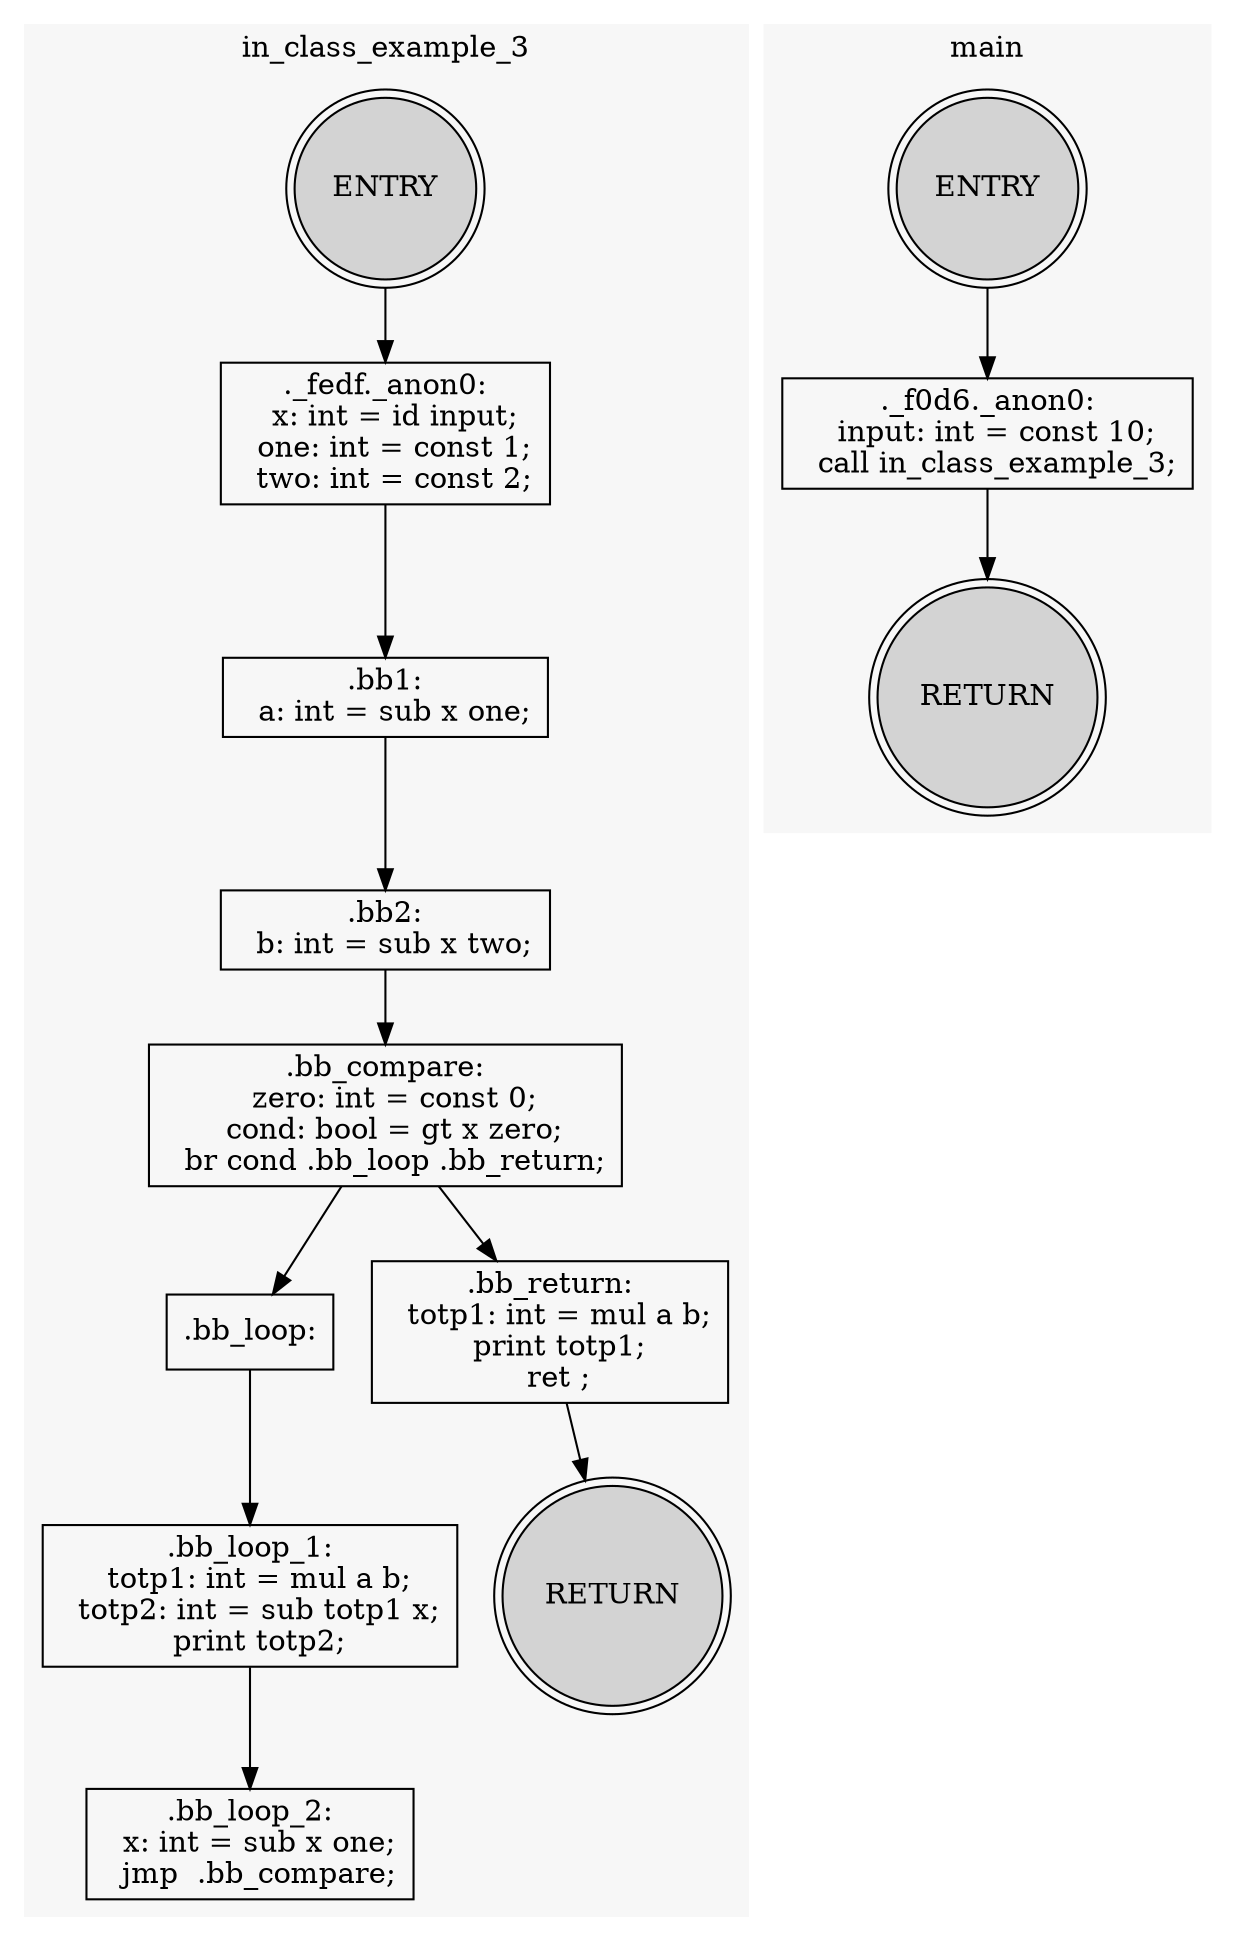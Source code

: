 // Dominator Tree
digraph DOMTREE {
	subgraph cluster_in_class_example_3 {
		label=in_class_example_3
		color="#f7f7f7"
		style=filled
		rankdir=TB
		FUNC_in_class_example_3_NODE_ENTRY [label=ENTRY fillcolor=lightgray shape=doublecircle style=filled]
		"FUNC_in_class_example_3_NODE__fedf._anon0" [label="._fedf._anon0:
  x: int = id input;
  one: int = const 1;
  two: int = const 2;" shape=box]
		FUNC_in_class_example_3_NODE_ENTRY -> "FUNC_in_class_example_3_NODE__fedf._anon0"
		FUNC_in_class_example_3_NODE_bb1 [label=".bb1:
  a: int = sub x one;" shape=box]
		"FUNC_in_class_example_3_NODE__fedf._anon0" -> FUNC_in_class_example_3_NODE_bb1
		FUNC_in_class_example_3_NODE_bb2 [label=".bb2:
  b: int = sub x two;" shape=box]
		FUNC_in_class_example_3_NODE_bb1 -> FUNC_in_class_example_3_NODE_bb2
		FUNC_in_class_example_3_NODE_bb_compare [label=".bb_compare:
  zero: int = const 0;
  cond: bool = gt x zero;
  br cond .bb_loop .bb_return;" shape=box]
		FUNC_in_class_example_3_NODE_bb2 -> FUNC_in_class_example_3_NODE_bb_compare
		FUNC_in_class_example_3_NODE_bb_loop [label=".bb_loop:" shape=box]
		FUNC_in_class_example_3_NODE_bb_compare -> FUNC_in_class_example_3_NODE_bb_loop
		FUNC_in_class_example_3_NODE_bb_loop_1 [label=".bb_loop_1:
  totp1: int = mul a b;
  totp2: int = sub totp1 x;
  print totp2;" shape=box]
		FUNC_in_class_example_3_NODE_bb_loop -> FUNC_in_class_example_3_NODE_bb_loop_1
		FUNC_in_class_example_3_NODE_bb_loop_2 [label=".bb_loop_2:
  x: int = sub x one;
  jmp  .bb_compare;" shape=box]
		FUNC_in_class_example_3_NODE_bb_loop_1 -> FUNC_in_class_example_3_NODE_bb_loop_2
		FUNC_in_class_example_3_NODE_bb_return [label=".bb_return:
  totp1: int = mul a b;
  print totp1;
  ret ;" shape=box]
		FUNC_in_class_example_3_NODE_bb_compare -> FUNC_in_class_example_3_NODE_bb_return
		FUNC_in_class_example_3_NODE_RETURN [label=RETURN fillcolor=lightgray shape=doublecircle style=filled]
		FUNC_in_class_example_3_NODE_bb_return -> FUNC_in_class_example_3_NODE_RETURN
	}
	subgraph cluster_main {
		label=main
		color="#f7f7f7"
		style=filled
		rankdir=TB
		FUNC_main_NODE_ENTRY [label=ENTRY fillcolor=lightgray shape=doublecircle style=filled]
		"FUNC_main_NODE__f0d6._anon0" [label="._f0d6._anon0:
  input: int = const 10;
  call in_class_example_3;" shape=box]
		FUNC_main_NODE_ENTRY -> "FUNC_main_NODE__f0d6._anon0"
		FUNC_main_NODE_RETURN [label=RETURN fillcolor=lightgray shape=doublecircle style=filled]
		"FUNC_main_NODE__f0d6._anon0" -> FUNC_main_NODE_RETURN
	}
}
